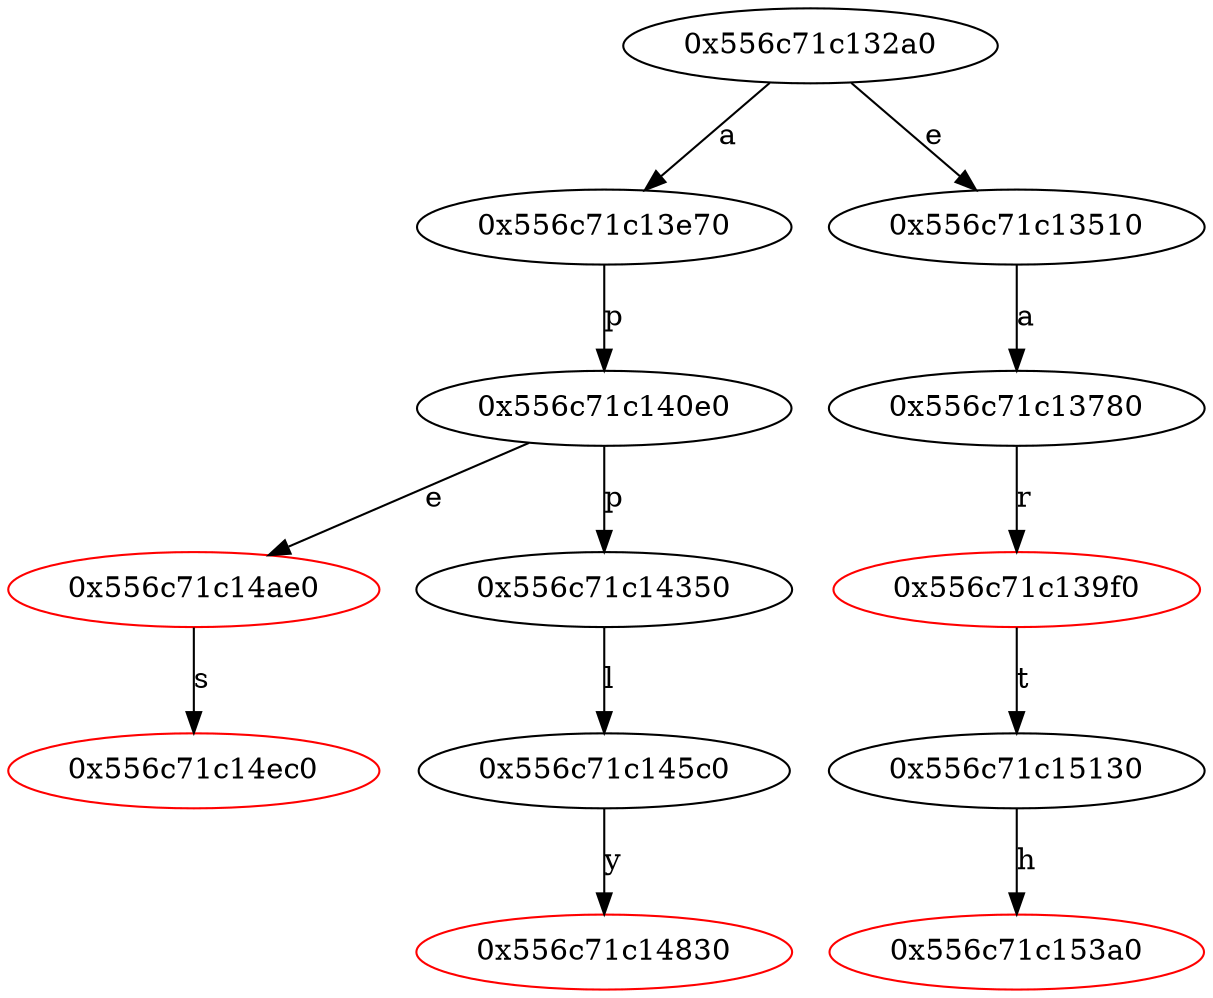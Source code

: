 digraph TrieInsert {
"0x556c71c132a0" -> {"0x556c71c13e70"} [label="a"]
"0x556c71c132a0" -> {"0x556c71c13510"} [label="e"]
"0x556c71c13e70" -> {"0x556c71c140e0"} [label="p"]
"0x556c71c13510" -> {"0x556c71c13780"} [label="a"]
"0x556c71c140e0" -> {"0x556c71c14ae0"} [label="e"]
"0x556c71c140e0" -> {"0x556c71c14350"} [label="p"]
"0x556c71c13780" -> {"0x556c71c139f0"} [label="r"]
"0x556c71c14ae0" [color=red]
"0x556c71c14ae0" -> {"0x556c71c14ec0"} [label="s"]
"0x556c71c14350" -> {"0x556c71c145c0"} [label="l"]
"0x556c71c139f0" [color=red]
"0x556c71c139f0" -> {"0x556c71c15130"} [label="t"]
"0x556c71c14ec0" [color=red]
"0x556c71c145c0" -> {"0x556c71c14830"} [label="y"]
"0x556c71c15130" -> {"0x556c71c153a0"} [label="h"]
"0x556c71c14830" [color=red]
"0x556c71c153a0" [color=red]
}
